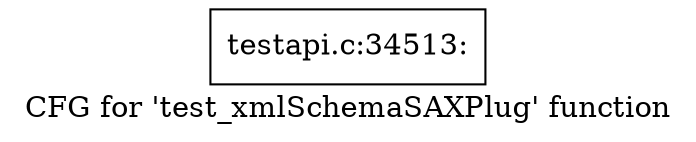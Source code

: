 digraph "CFG for 'test_xmlSchemaSAXPlug' function" {
	label="CFG for 'test_xmlSchemaSAXPlug' function";

	Node0x5366be0 [shape=record,label="{testapi.c:34513:}"];
}
